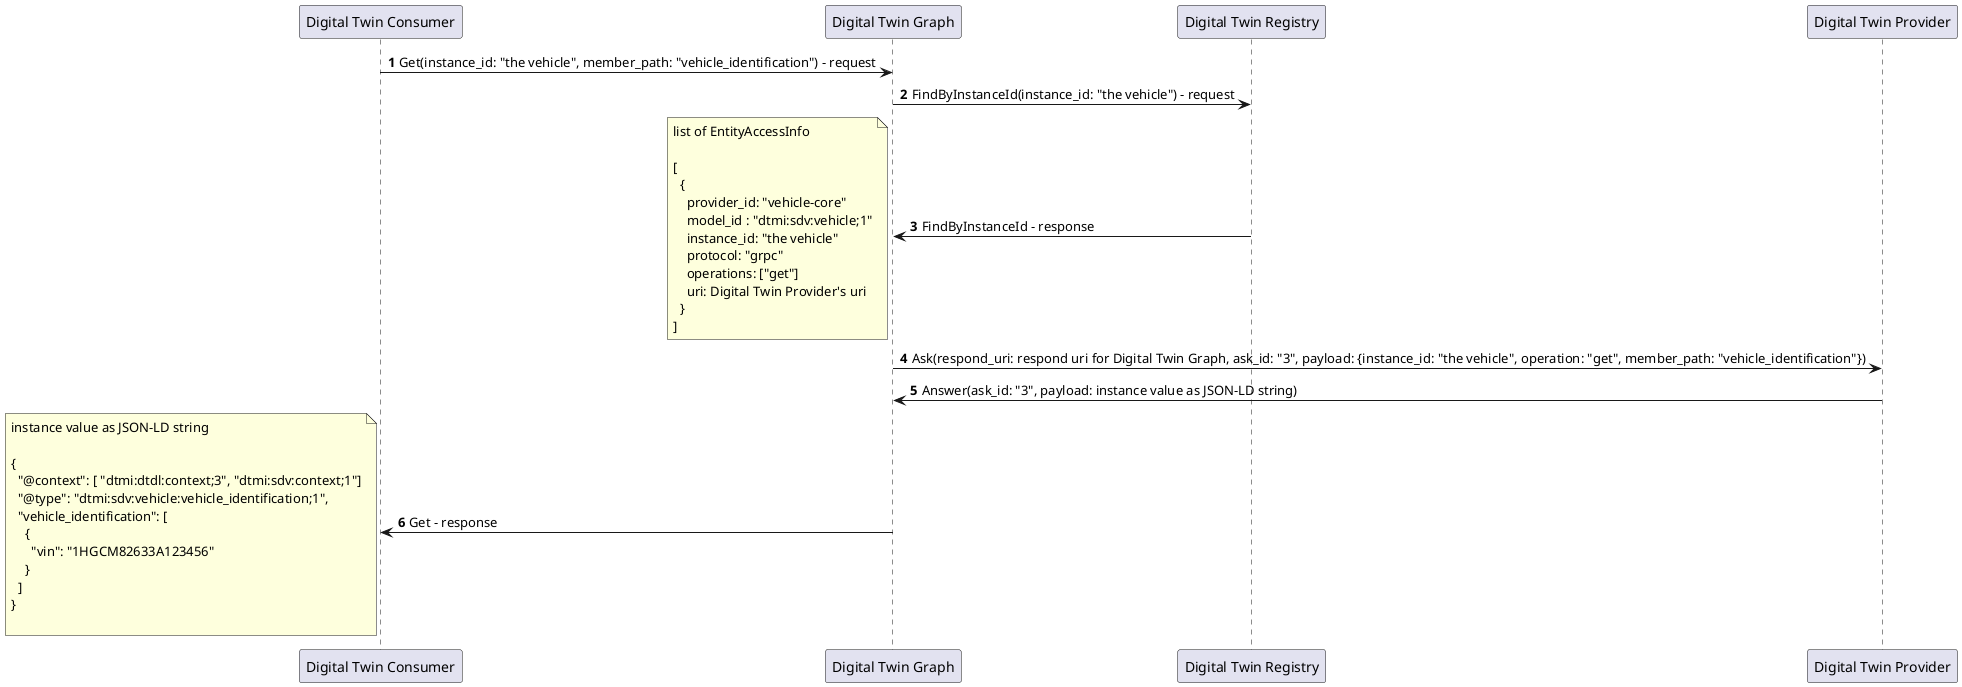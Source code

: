 @startuml

autonumber

participant "Digital Twin Consumer" as CONSUMER
participant "Digital Twin Graph" as DIGITAL_TWIN_GRAPH
participant "Digital Twin Registry" as DIGITAL_TWIN_REGISTRY
participant "Digital Twin Provider" as PROVIDER

CONSUMER -> DIGITAL_TWIN_GRAPH: Get(instance_id: "the vehicle", member_path: "vehicle_identification") - request

DIGITAL_TWIN_GRAPH -> DIGITAL_TWIN_REGISTRY: FindByInstanceId(instance_id: "the vehicle") - request
DIGITAL_TWIN_GRAPH <- DIGITAL_TWIN_REGISTRY: FindByInstanceId - response
note left
  list of EntityAccessInfo

  [
    {
      provider_id: "vehicle-core"
      model_id : "dtmi:sdv:vehicle;1"
      instance_id: "the vehicle"
      protocol: "grpc"
      operations: ["get"]
      uri: Digital Twin Provider's uri
    }
  ]
end note

DIGITAL_TWIN_GRAPH -> PROVIDER: Ask(respond_uri: respond uri for Digital Twin Graph, ask_id: "3", payload: {instance_id: "the vehicle", operation: "get", member_path: "vehicle_identification"})
DIGITAL_TWIN_GRAPH <- PROVIDER: Answer(ask_id: "3", payload: instance value as JSON-LD string)

CONSUMER <- DIGITAL_TWIN_GRAPH: Get - response
note left
  instance value as JSON-LD string

  {
    "@context": [ "dtmi:dtdl:context;3", "dtmi:sdv:context;1"]
    "@type": "dtmi:sdv:vehicle:vehicle_identification;1",
    "vehicle_identification": [
      {
        "vin": "1HGCM82633A123456"
      }
    ]
  }

end note

@enduml
